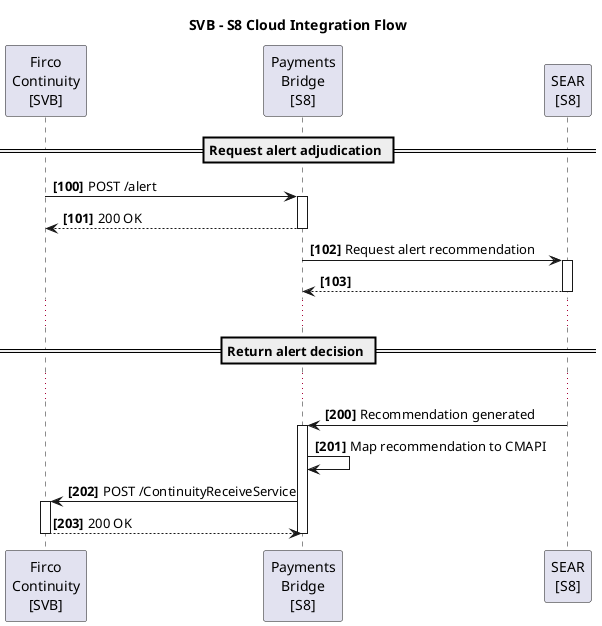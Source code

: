 @startuml
participant "Firco\nContinuity\n[SVB]" as SVB
participant "Payments\nBridge\n[S8]" as Bridge
participant "SEAR\n[S8]" as SEAR

title SVB - S8 Cloud Integration Flow

autonumber 100 "<b>[000]"

== Request alert adjudication ==

SVB -> Bridge ++: POST /alert
return 200 OK

Bridge -> SEAR ++: Request alert recommendation
return

...

autonumber 200 "<b>[000]"

== Return alert decision ==

...

SEAR -> Bridge ++: Recommendation generated
Bridge -> Bridge : Map recommendation to CMAPI
Bridge -> SVB ++: POST /ContinuityReceiveService
return 200 OK

deactivate Bridge

@enduml
